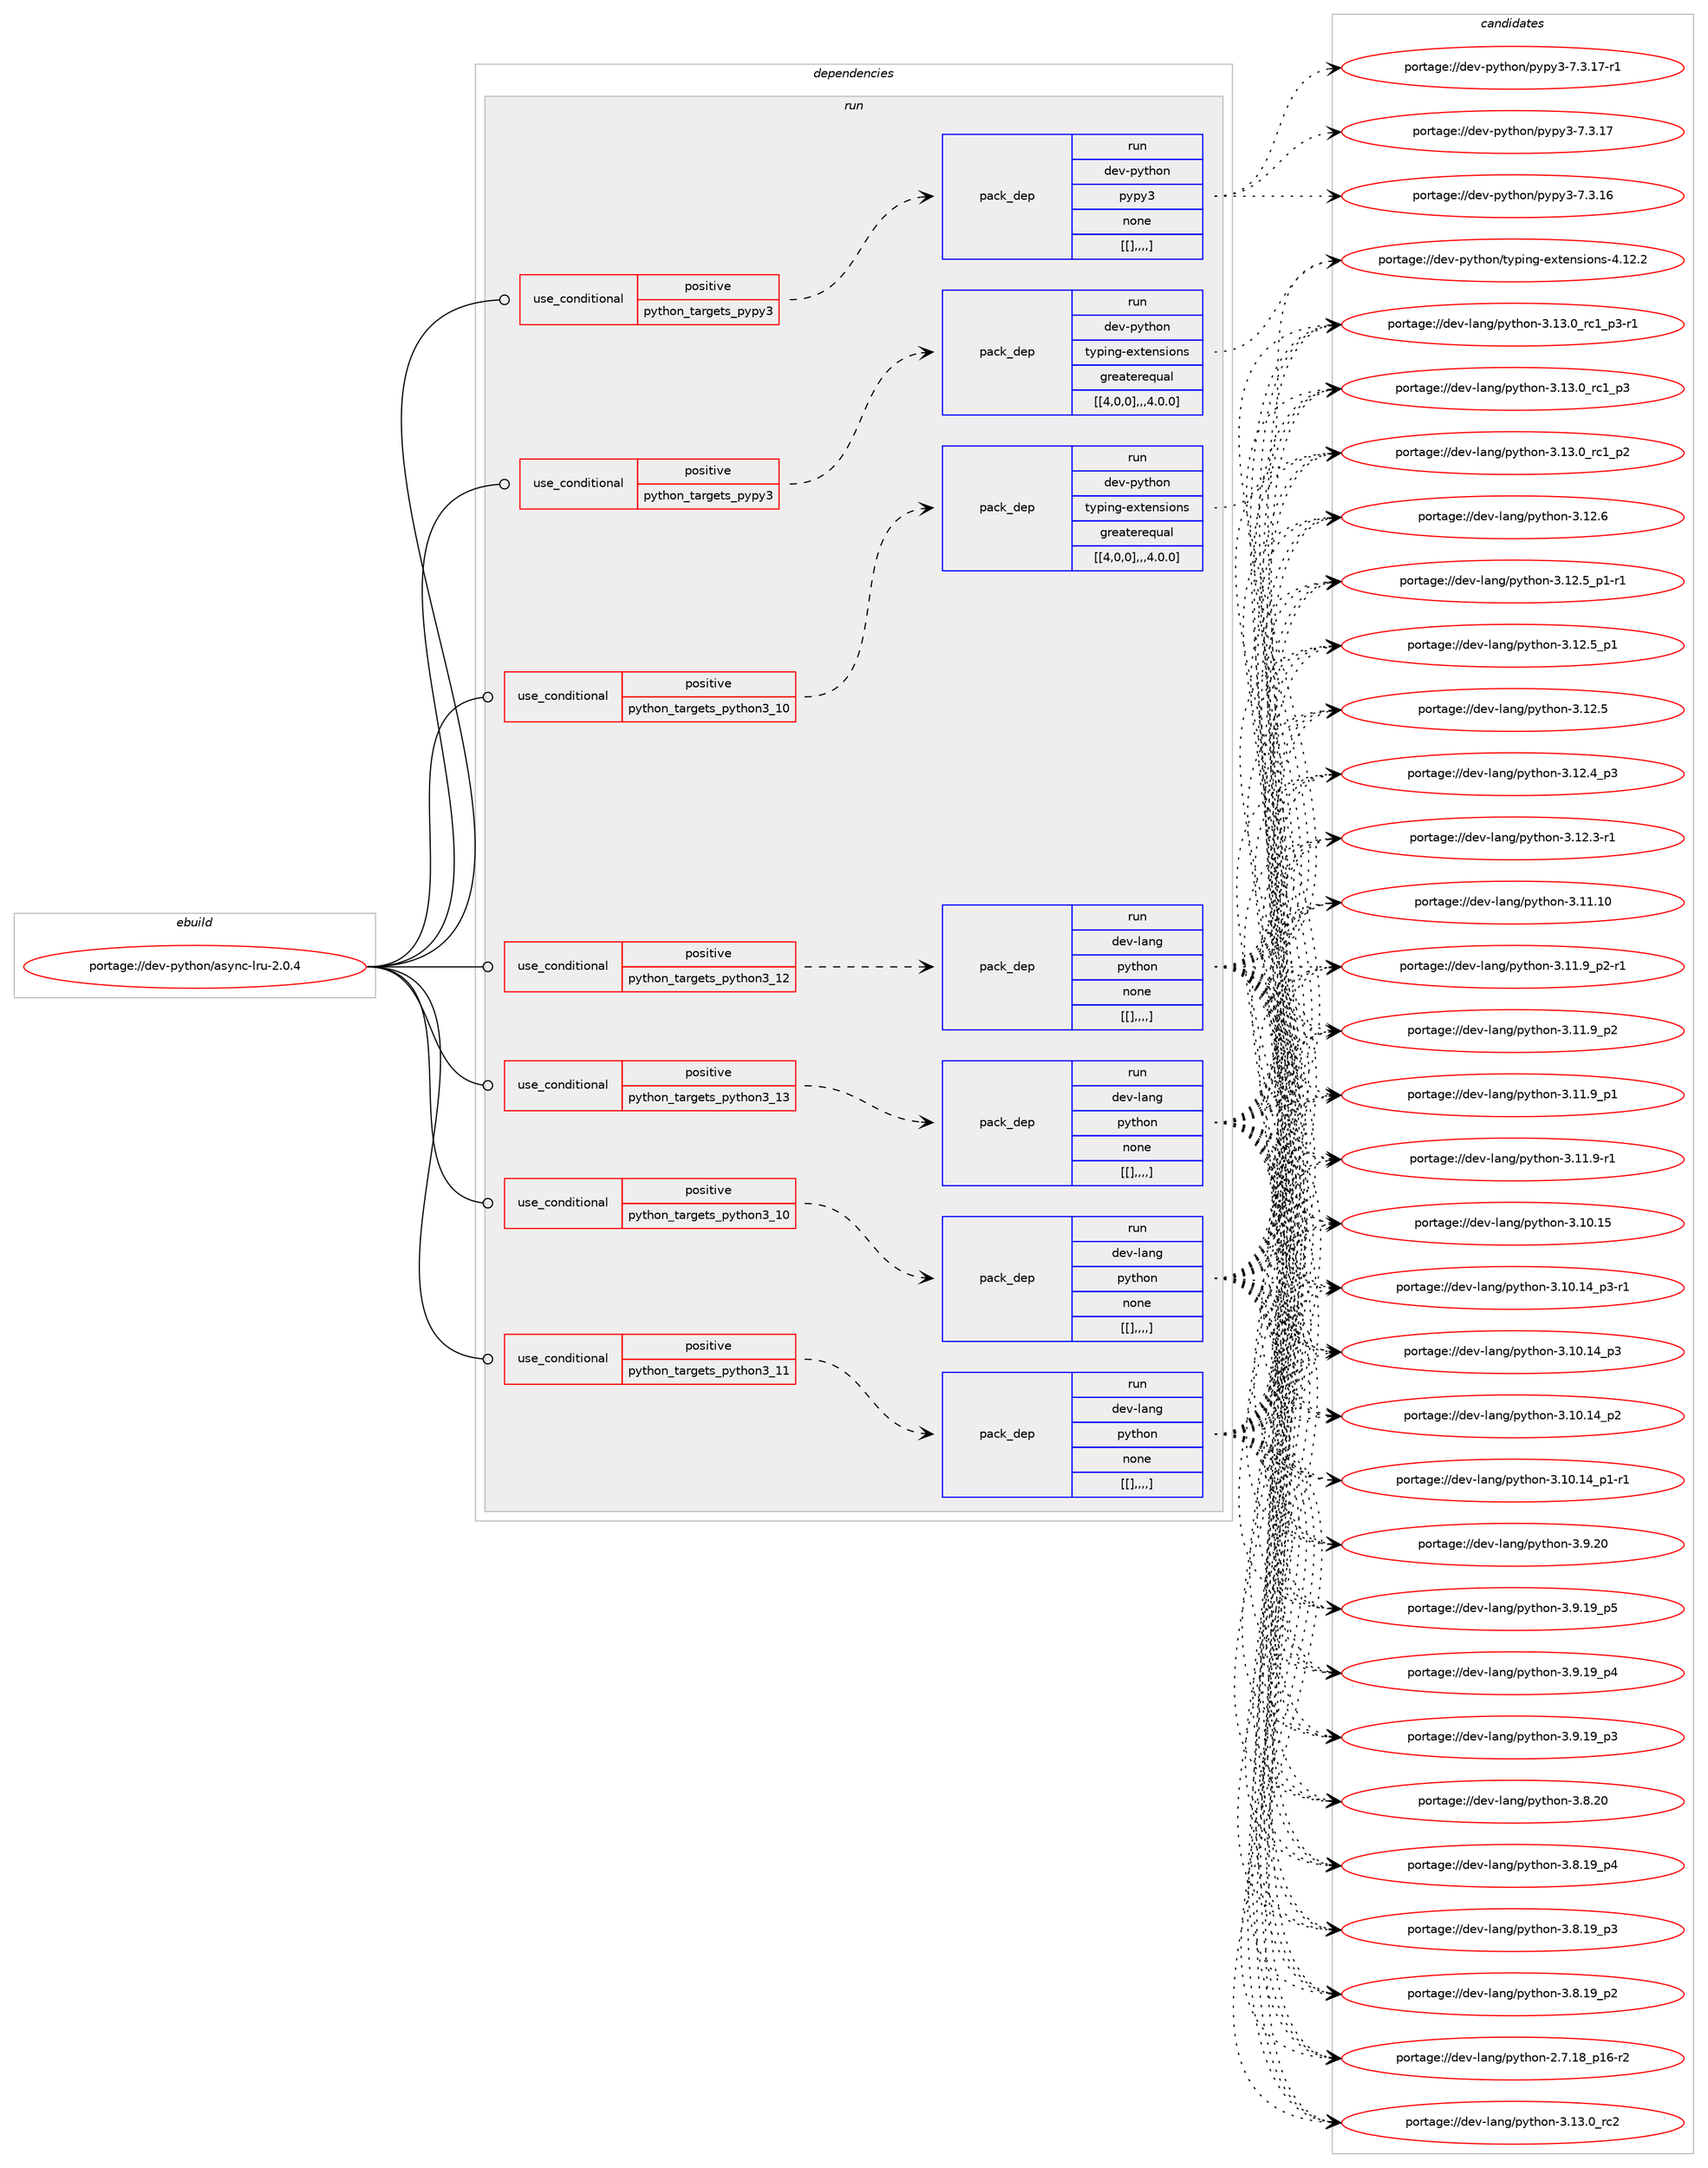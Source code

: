 digraph prolog {

# *************
# Graph options
# *************

newrank=true;
concentrate=true;
compound=true;
graph [rankdir=LR,fontname=Helvetica,fontsize=10,ranksep=1.5];#, ranksep=2.5, nodesep=0.2];
edge  [arrowhead=vee];
node  [fontname=Helvetica,fontsize=10];

# **********
# The ebuild
# **********

subgraph cluster_leftcol {
color=gray;
label=<<i>ebuild</i>>;
id [label="portage://dev-python/async-lru-2.0.4", color=red, width=4, href="../dev-python/async-lru-2.0.4.svg"];
}

# ****************
# The dependencies
# ****************

subgraph cluster_midcol {
color=gray;
label=<<i>dependencies</i>>;
subgraph cluster_compile {
fillcolor="#eeeeee";
style=filled;
label=<<i>compile</i>>;
}
subgraph cluster_compileandrun {
fillcolor="#eeeeee";
style=filled;
label=<<i>compile and run</i>>;
}
subgraph cluster_run {
fillcolor="#eeeeee";
style=filled;
label=<<i>run</i>>;
subgraph cond31581 {
dependency143028 [label=<<TABLE BORDER="0" CELLBORDER="1" CELLSPACING="0" CELLPADDING="4"><TR><TD ROWSPAN="3" CELLPADDING="10">use_conditional</TD></TR><TR><TD>positive</TD></TR><TR><TD>python_targets_pypy3</TD></TR></TABLE>>, shape=none, color=red];
subgraph pack110234 {
dependency143029 [label=<<TABLE BORDER="0" CELLBORDER="1" CELLSPACING="0" CELLPADDING="4" WIDTH="220"><TR><TD ROWSPAN="6" CELLPADDING="30">pack_dep</TD></TR><TR><TD WIDTH="110">run</TD></TR><TR><TD>dev-python</TD></TR><TR><TD>pypy3</TD></TR><TR><TD>none</TD></TR><TR><TD>[[],,,,]</TD></TR></TABLE>>, shape=none, color=blue];
}
dependency143028:e -> dependency143029:w [weight=20,style="dashed",arrowhead="vee"];
}
id:e -> dependency143028:w [weight=20,style="solid",arrowhead="odot"];
subgraph cond31582 {
dependency143030 [label=<<TABLE BORDER="0" CELLBORDER="1" CELLSPACING="0" CELLPADDING="4"><TR><TD ROWSPAN="3" CELLPADDING="10">use_conditional</TD></TR><TR><TD>positive</TD></TR><TR><TD>python_targets_pypy3</TD></TR></TABLE>>, shape=none, color=red];
subgraph pack110235 {
dependency143031 [label=<<TABLE BORDER="0" CELLBORDER="1" CELLSPACING="0" CELLPADDING="4" WIDTH="220"><TR><TD ROWSPAN="6" CELLPADDING="30">pack_dep</TD></TR><TR><TD WIDTH="110">run</TD></TR><TR><TD>dev-python</TD></TR><TR><TD>typing-extensions</TD></TR><TR><TD>greaterequal</TD></TR><TR><TD>[[4,0,0],,,4.0.0]</TD></TR></TABLE>>, shape=none, color=blue];
}
dependency143030:e -> dependency143031:w [weight=20,style="dashed",arrowhead="vee"];
}
id:e -> dependency143030:w [weight=20,style="solid",arrowhead="odot"];
subgraph cond31583 {
dependency143032 [label=<<TABLE BORDER="0" CELLBORDER="1" CELLSPACING="0" CELLPADDING="4"><TR><TD ROWSPAN="3" CELLPADDING="10">use_conditional</TD></TR><TR><TD>positive</TD></TR><TR><TD>python_targets_python3_10</TD></TR></TABLE>>, shape=none, color=red];
subgraph pack110236 {
dependency143033 [label=<<TABLE BORDER="0" CELLBORDER="1" CELLSPACING="0" CELLPADDING="4" WIDTH="220"><TR><TD ROWSPAN="6" CELLPADDING="30">pack_dep</TD></TR><TR><TD WIDTH="110">run</TD></TR><TR><TD>dev-lang</TD></TR><TR><TD>python</TD></TR><TR><TD>none</TD></TR><TR><TD>[[],,,,]</TD></TR></TABLE>>, shape=none, color=blue];
}
dependency143032:e -> dependency143033:w [weight=20,style="dashed",arrowhead="vee"];
}
id:e -> dependency143032:w [weight=20,style="solid",arrowhead="odot"];
subgraph cond31584 {
dependency143034 [label=<<TABLE BORDER="0" CELLBORDER="1" CELLSPACING="0" CELLPADDING="4"><TR><TD ROWSPAN="3" CELLPADDING="10">use_conditional</TD></TR><TR><TD>positive</TD></TR><TR><TD>python_targets_python3_10</TD></TR></TABLE>>, shape=none, color=red];
subgraph pack110237 {
dependency143035 [label=<<TABLE BORDER="0" CELLBORDER="1" CELLSPACING="0" CELLPADDING="4" WIDTH="220"><TR><TD ROWSPAN="6" CELLPADDING="30">pack_dep</TD></TR><TR><TD WIDTH="110">run</TD></TR><TR><TD>dev-python</TD></TR><TR><TD>typing-extensions</TD></TR><TR><TD>greaterequal</TD></TR><TR><TD>[[4,0,0],,,4.0.0]</TD></TR></TABLE>>, shape=none, color=blue];
}
dependency143034:e -> dependency143035:w [weight=20,style="dashed",arrowhead="vee"];
}
id:e -> dependency143034:w [weight=20,style="solid",arrowhead="odot"];
subgraph cond31585 {
dependency143036 [label=<<TABLE BORDER="0" CELLBORDER="1" CELLSPACING="0" CELLPADDING="4"><TR><TD ROWSPAN="3" CELLPADDING="10">use_conditional</TD></TR><TR><TD>positive</TD></TR><TR><TD>python_targets_python3_11</TD></TR></TABLE>>, shape=none, color=red];
subgraph pack110238 {
dependency143037 [label=<<TABLE BORDER="0" CELLBORDER="1" CELLSPACING="0" CELLPADDING="4" WIDTH="220"><TR><TD ROWSPAN="6" CELLPADDING="30">pack_dep</TD></TR><TR><TD WIDTH="110">run</TD></TR><TR><TD>dev-lang</TD></TR><TR><TD>python</TD></TR><TR><TD>none</TD></TR><TR><TD>[[],,,,]</TD></TR></TABLE>>, shape=none, color=blue];
}
dependency143036:e -> dependency143037:w [weight=20,style="dashed",arrowhead="vee"];
}
id:e -> dependency143036:w [weight=20,style="solid",arrowhead="odot"];
subgraph cond31586 {
dependency143038 [label=<<TABLE BORDER="0" CELLBORDER="1" CELLSPACING="0" CELLPADDING="4"><TR><TD ROWSPAN="3" CELLPADDING="10">use_conditional</TD></TR><TR><TD>positive</TD></TR><TR><TD>python_targets_python3_12</TD></TR></TABLE>>, shape=none, color=red];
subgraph pack110239 {
dependency143039 [label=<<TABLE BORDER="0" CELLBORDER="1" CELLSPACING="0" CELLPADDING="4" WIDTH="220"><TR><TD ROWSPAN="6" CELLPADDING="30">pack_dep</TD></TR><TR><TD WIDTH="110">run</TD></TR><TR><TD>dev-lang</TD></TR><TR><TD>python</TD></TR><TR><TD>none</TD></TR><TR><TD>[[],,,,]</TD></TR></TABLE>>, shape=none, color=blue];
}
dependency143038:e -> dependency143039:w [weight=20,style="dashed",arrowhead="vee"];
}
id:e -> dependency143038:w [weight=20,style="solid",arrowhead="odot"];
subgraph cond31587 {
dependency143040 [label=<<TABLE BORDER="0" CELLBORDER="1" CELLSPACING="0" CELLPADDING="4"><TR><TD ROWSPAN="3" CELLPADDING="10">use_conditional</TD></TR><TR><TD>positive</TD></TR><TR><TD>python_targets_python3_13</TD></TR></TABLE>>, shape=none, color=red];
subgraph pack110240 {
dependency143041 [label=<<TABLE BORDER="0" CELLBORDER="1" CELLSPACING="0" CELLPADDING="4" WIDTH="220"><TR><TD ROWSPAN="6" CELLPADDING="30">pack_dep</TD></TR><TR><TD WIDTH="110">run</TD></TR><TR><TD>dev-lang</TD></TR><TR><TD>python</TD></TR><TR><TD>none</TD></TR><TR><TD>[[],,,,]</TD></TR></TABLE>>, shape=none, color=blue];
}
dependency143040:e -> dependency143041:w [weight=20,style="dashed",arrowhead="vee"];
}
id:e -> dependency143040:w [weight=20,style="solid",arrowhead="odot"];
}
}

# **************
# The candidates
# **************

subgraph cluster_choices {
rank=same;
color=gray;
label=<<i>candidates</i>>;

subgraph choice110234 {
color=black;
nodesep=1;
choice100101118451121211161041111104711212111212151455546514649554511449 [label="portage://dev-python/pypy3-7.3.17-r1", color=red, width=4,href="../dev-python/pypy3-7.3.17-r1.svg"];
choice10010111845112121116104111110471121211121215145554651464955 [label="portage://dev-python/pypy3-7.3.17", color=red, width=4,href="../dev-python/pypy3-7.3.17.svg"];
choice10010111845112121116104111110471121211121215145554651464954 [label="portage://dev-python/pypy3-7.3.16", color=red, width=4,href="../dev-python/pypy3-7.3.16.svg"];
dependency143029:e -> choice100101118451121211161041111104711212111212151455546514649554511449:w [style=dotted,weight="100"];
dependency143029:e -> choice10010111845112121116104111110471121211121215145554651464955:w [style=dotted,weight="100"];
dependency143029:e -> choice10010111845112121116104111110471121211121215145554651464954:w [style=dotted,weight="100"];
}
subgraph choice110235 {
color=black;
nodesep=1;
choice10010111845112121116104111110471161211121051101034510112011610111011510511111011545524649504650 [label="portage://dev-python/typing-extensions-4.12.2", color=red, width=4,href="../dev-python/typing-extensions-4.12.2.svg"];
dependency143031:e -> choice10010111845112121116104111110471161211121051101034510112011610111011510511111011545524649504650:w [style=dotted,weight="100"];
}
subgraph choice110236 {
color=black;
nodesep=1;
choice10010111845108971101034711212111610411111045514649514648951149950 [label="portage://dev-lang/python-3.13.0_rc2", color=red, width=4,href="../dev-lang/python-3.13.0_rc2.svg"];
choice1001011184510897110103471121211161041111104551464951464895114994995112514511449 [label="portage://dev-lang/python-3.13.0_rc1_p3-r1", color=red, width=4,href="../dev-lang/python-3.13.0_rc1_p3-r1.svg"];
choice100101118451089711010347112121116104111110455146495146489511499499511251 [label="portage://dev-lang/python-3.13.0_rc1_p3", color=red, width=4,href="../dev-lang/python-3.13.0_rc1_p3.svg"];
choice100101118451089711010347112121116104111110455146495146489511499499511250 [label="portage://dev-lang/python-3.13.0_rc1_p2", color=red, width=4,href="../dev-lang/python-3.13.0_rc1_p2.svg"];
choice10010111845108971101034711212111610411111045514649504654 [label="portage://dev-lang/python-3.12.6", color=red, width=4,href="../dev-lang/python-3.12.6.svg"];
choice1001011184510897110103471121211161041111104551464950465395112494511449 [label="portage://dev-lang/python-3.12.5_p1-r1", color=red, width=4,href="../dev-lang/python-3.12.5_p1-r1.svg"];
choice100101118451089711010347112121116104111110455146495046539511249 [label="portage://dev-lang/python-3.12.5_p1", color=red, width=4,href="../dev-lang/python-3.12.5_p1.svg"];
choice10010111845108971101034711212111610411111045514649504653 [label="portage://dev-lang/python-3.12.5", color=red, width=4,href="../dev-lang/python-3.12.5.svg"];
choice100101118451089711010347112121116104111110455146495046529511251 [label="portage://dev-lang/python-3.12.4_p3", color=red, width=4,href="../dev-lang/python-3.12.4_p3.svg"];
choice100101118451089711010347112121116104111110455146495046514511449 [label="portage://dev-lang/python-3.12.3-r1", color=red, width=4,href="../dev-lang/python-3.12.3-r1.svg"];
choice1001011184510897110103471121211161041111104551464949464948 [label="portage://dev-lang/python-3.11.10", color=red, width=4,href="../dev-lang/python-3.11.10.svg"];
choice1001011184510897110103471121211161041111104551464949465795112504511449 [label="portage://dev-lang/python-3.11.9_p2-r1", color=red, width=4,href="../dev-lang/python-3.11.9_p2-r1.svg"];
choice100101118451089711010347112121116104111110455146494946579511250 [label="portage://dev-lang/python-3.11.9_p2", color=red, width=4,href="../dev-lang/python-3.11.9_p2.svg"];
choice100101118451089711010347112121116104111110455146494946579511249 [label="portage://dev-lang/python-3.11.9_p1", color=red, width=4,href="../dev-lang/python-3.11.9_p1.svg"];
choice100101118451089711010347112121116104111110455146494946574511449 [label="portage://dev-lang/python-3.11.9-r1", color=red, width=4,href="../dev-lang/python-3.11.9-r1.svg"];
choice1001011184510897110103471121211161041111104551464948464953 [label="portage://dev-lang/python-3.10.15", color=red, width=4,href="../dev-lang/python-3.10.15.svg"];
choice100101118451089711010347112121116104111110455146494846495295112514511449 [label="portage://dev-lang/python-3.10.14_p3-r1", color=red, width=4,href="../dev-lang/python-3.10.14_p3-r1.svg"];
choice10010111845108971101034711212111610411111045514649484649529511251 [label="portage://dev-lang/python-3.10.14_p3", color=red, width=4,href="../dev-lang/python-3.10.14_p3.svg"];
choice10010111845108971101034711212111610411111045514649484649529511250 [label="portage://dev-lang/python-3.10.14_p2", color=red, width=4,href="../dev-lang/python-3.10.14_p2.svg"];
choice100101118451089711010347112121116104111110455146494846495295112494511449 [label="portage://dev-lang/python-3.10.14_p1-r1", color=red, width=4,href="../dev-lang/python-3.10.14_p1-r1.svg"];
choice10010111845108971101034711212111610411111045514657465048 [label="portage://dev-lang/python-3.9.20", color=red, width=4,href="../dev-lang/python-3.9.20.svg"];
choice100101118451089711010347112121116104111110455146574649579511253 [label="portage://dev-lang/python-3.9.19_p5", color=red, width=4,href="../dev-lang/python-3.9.19_p5.svg"];
choice100101118451089711010347112121116104111110455146574649579511252 [label="portage://dev-lang/python-3.9.19_p4", color=red, width=4,href="../dev-lang/python-3.9.19_p4.svg"];
choice100101118451089711010347112121116104111110455146574649579511251 [label="portage://dev-lang/python-3.9.19_p3", color=red, width=4,href="../dev-lang/python-3.9.19_p3.svg"];
choice10010111845108971101034711212111610411111045514656465048 [label="portage://dev-lang/python-3.8.20", color=red, width=4,href="../dev-lang/python-3.8.20.svg"];
choice100101118451089711010347112121116104111110455146564649579511252 [label="portage://dev-lang/python-3.8.19_p4", color=red, width=4,href="../dev-lang/python-3.8.19_p4.svg"];
choice100101118451089711010347112121116104111110455146564649579511251 [label="portage://dev-lang/python-3.8.19_p3", color=red, width=4,href="../dev-lang/python-3.8.19_p3.svg"];
choice100101118451089711010347112121116104111110455146564649579511250 [label="portage://dev-lang/python-3.8.19_p2", color=red, width=4,href="../dev-lang/python-3.8.19_p2.svg"];
choice100101118451089711010347112121116104111110455046554649569511249544511450 [label="portage://dev-lang/python-2.7.18_p16-r2", color=red, width=4,href="../dev-lang/python-2.7.18_p16-r2.svg"];
dependency143033:e -> choice10010111845108971101034711212111610411111045514649514648951149950:w [style=dotted,weight="100"];
dependency143033:e -> choice1001011184510897110103471121211161041111104551464951464895114994995112514511449:w [style=dotted,weight="100"];
dependency143033:e -> choice100101118451089711010347112121116104111110455146495146489511499499511251:w [style=dotted,weight="100"];
dependency143033:e -> choice100101118451089711010347112121116104111110455146495146489511499499511250:w [style=dotted,weight="100"];
dependency143033:e -> choice10010111845108971101034711212111610411111045514649504654:w [style=dotted,weight="100"];
dependency143033:e -> choice1001011184510897110103471121211161041111104551464950465395112494511449:w [style=dotted,weight="100"];
dependency143033:e -> choice100101118451089711010347112121116104111110455146495046539511249:w [style=dotted,weight="100"];
dependency143033:e -> choice10010111845108971101034711212111610411111045514649504653:w [style=dotted,weight="100"];
dependency143033:e -> choice100101118451089711010347112121116104111110455146495046529511251:w [style=dotted,weight="100"];
dependency143033:e -> choice100101118451089711010347112121116104111110455146495046514511449:w [style=dotted,weight="100"];
dependency143033:e -> choice1001011184510897110103471121211161041111104551464949464948:w [style=dotted,weight="100"];
dependency143033:e -> choice1001011184510897110103471121211161041111104551464949465795112504511449:w [style=dotted,weight="100"];
dependency143033:e -> choice100101118451089711010347112121116104111110455146494946579511250:w [style=dotted,weight="100"];
dependency143033:e -> choice100101118451089711010347112121116104111110455146494946579511249:w [style=dotted,weight="100"];
dependency143033:e -> choice100101118451089711010347112121116104111110455146494946574511449:w [style=dotted,weight="100"];
dependency143033:e -> choice1001011184510897110103471121211161041111104551464948464953:w [style=dotted,weight="100"];
dependency143033:e -> choice100101118451089711010347112121116104111110455146494846495295112514511449:w [style=dotted,weight="100"];
dependency143033:e -> choice10010111845108971101034711212111610411111045514649484649529511251:w [style=dotted,weight="100"];
dependency143033:e -> choice10010111845108971101034711212111610411111045514649484649529511250:w [style=dotted,weight="100"];
dependency143033:e -> choice100101118451089711010347112121116104111110455146494846495295112494511449:w [style=dotted,weight="100"];
dependency143033:e -> choice10010111845108971101034711212111610411111045514657465048:w [style=dotted,weight="100"];
dependency143033:e -> choice100101118451089711010347112121116104111110455146574649579511253:w [style=dotted,weight="100"];
dependency143033:e -> choice100101118451089711010347112121116104111110455146574649579511252:w [style=dotted,weight="100"];
dependency143033:e -> choice100101118451089711010347112121116104111110455146574649579511251:w [style=dotted,weight="100"];
dependency143033:e -> choice10010111845108971101034711212111610411111045514656465048:w [style=dotted,weight="100"];
dependency143033:e -> choice100101118451089711010347112121116104111110455146564649579511252:w [style=dotted,weight="100"];
dependency143033:e -> choice100101118451089711010347112121116104111110455146564649579511251:w [style=dotted,weight="100"];
dependency143033:e -> choice100101118451089711010347112121116104111110455146564649579511250:w [style=dotted,weight="100"];
dependency143033:e -> choice100101118451089711010347112121116104111110455046554649569511249544511450:w [style=dotted,weight="100"];
}
subgraph choice110237 {
color=black;
nodesep=1;
choice10010111845112121116104111110471161211121051101034510112011610111011510511111011545524649504650 [label="portage://dev-python/typing-extensions-4.12.2", color=red, width=4,href="../dev-python/typing-extensions-4.12.2.svg"];
dependency143035:e -> choice10010111845112121116104111110471161211121051101034510112011610111011510511111011545524649504650:w [style=dotted,weight="100"];
}
subgraph choice110238 {
color=black;
nodesep=1;
choice10010111845108971101034711212111610411111045514649514648951149950 [label="portage://dev-lang/python-3.13.0_rc2", color=red, width=4,href="../dev-lang/python-3.13.0_rc2.svg"];
choice1001011184510897110103471121211161041111104551464951464895114994995112514511449 [label="portage://dev-lang/python-3.13.0_rc1_p3-r1", color=red, width=4,href="../dev-lang/python-3.13.0_rc1_p3-r1.svg"];
choice100101118451089711010347112121116104111110455146495146489511499499511251 [label="portage://dev-lang/python-3.13.0_rc1_p3", color=red, width=4,href="../dev-lang/python-3.13.0_rc1_p3.svg"];
choice100101118451089711010347112121116104111110455146495146489511499499511250 [label="portage://dev-lang/python-3.13.0_rc1_p2", color=red, width=4,href="../dev-lang/python-3.13.0_rc1_p2.svg"];
choice10010111845108971101034711212111610411111045514649504654 [label="portage://dev-lang/python-3.12.6", color=red, width=4,href="../dev-lang/python-3.12.6.svg"];
choice1001011184510897110103471121211161041111104551464950465395112494511449 [label="portage://dev-lang/python-3.12.5_p1-r1", color=red, width=4,href="../dev-lang/python-3.12.5_p1-r1.svg"];
choice100101118451089711010347112121116104111110455146495046539511249 [label="portage://dev-lang/python-3.12.5_p1", color=red, width=4,href="../dev-lang/python-3.12.5_p1.svg"];
choice10010111845108971101034711212111610411111045514649504653 [label="portage://dev-lang/python-3.12.5", color=red, width=4,href="../dev-lang/python-3.12.5.svg"];
choice100101118451089711010347112121116104111110455146495046529511251 [label="portage://dev-lang/python-3.12.4_p3", color=red, width=4,href="../dev-lang/python-3.12.4_p3.svg"];
choice100101118451089711010347112121116104111110455146495046514511449 [label="portage://dev-lang/python-3.12.3-r1", color=red, width=4,href="../dev-lang/python-3.12.3-r1.svg"];
choice1001011184510897110103471121211161041111104551464949464948 [label="portage://dev-lang/python-3.11.10", color=red, width=4,href="../dev-lang/python-3.11.10.svg"];
choice1001011184510897110103471121211161041111104551464949465795112504511449 [label="portage://dev-lang/python-3.11.9_p2-r1", color=red, width=4,href="../dev-lang/python-3.11.9_p2-r1.svg"];
choice100101118451089711010347112121116104111110455146494946579511250 [label="portage://dev-lang/python-3.11.9_p2", color=red, width=4,href="../dev-lang/python-3.11.9_p2.svg"];
choice100101118451089711010347112121116104111110455146494946579511249 [label="portage://dev-lang/python-3.11.9_p1", color=red, width=4,href="../dev-lang/python-3.11.9_p1.svg"];
choice100101118451089711010347112121116104111110455146494946574511449 [label="portage://dev-lang/python-3.11.9-r1", color=red, width=4,href="../dev-lang/python-3.11.9-r1.svg"];
choice1001011184510897110103471121211161041111104551464948464953 [label="portage://dev-lang/python-3.10.15", color=red, width=4,href="../dev-lang/python-3.10.15.svg"];
choice100101118451089711010347112121116104111110455146494846495295112514511449 [label="portage://dev-lang/python-3.10.14_p3-r1", color=red, width=4,href="../dev-lang/python-3.10.14_p3-r1.svg"];
choice10010111845108971101034711212111610411111045514649484649529511251 [label="portage://dev-lang/python-3.10.14_p3", color=red, width=4,href="../dev-lang/python-3.10.14_p3.svg"];
choice10010111845108971101034711212111610411111045514649484649529511250 [label="portage://dev-lang/python-3.10.14_p2", color=red, width=4,href="../dev-lang/python-3.10.14_p2.svg"];
choice100101118451089711010347112121116104111110455146494846495295112494511449 [label="portage://dev-lang/python-3.10.14_p1-r1", color=red, width=4,href="../dev-lang/python-3.10.14_p1-r1.svg"];
choice10010111845108971101034711212111610411111045514657465048 [label="portage://dev-lang/python-3.9.20", color=red, width=4,href="../dev-lang/python-3.9.20.svg"];
choice100101118451089711010347112121116104111110455146574649579511253 [label="portage://dev-lang/python-3.9.19_p5", color=red, width=4,href="../dev-lang/python-3.9.19_p5.svg"];
choice100101118451089711010347112121116104111110455146574649579511252 [label="portage://dev-lang/python-3.9.19_p4", color=red, width=4,href="../dev-lang/python-3.9.19_p4.svg"];
choice100101118451089711010347112121116104111110455146574649579511251 [label="portage://dev-lang/python-3.9.19_p3", color=red, width=4,href="../dev-lang/python-3.9.19_p3.svg"];
choice10010111845108971101034711212111610411111045514656465048 [label="portage://dev-lang/python-3.8.20", color=red, width=4,href="../dev-lang/python-3.8.20.svg"];
choice100101118451089711010347112121116104111110455146564649579511252 [label="portage://dev-lang/python-3.8.19_p4", color=red, width=4,href="../dev-lang/python-3.8.19_p4.svg"];
choice100101118451089711010347112121116104111110455146564649579511251 [label="portage://dev-lang/python-3.8.19_p3", color=red, width=4,href="../dev-lang/python-3.8.19_p3.svg"];
choice100101118451089711010347112121116104111110455146564649579511250 [label="portage://dev-lang/python-3.8.19_p2", color=red, width=4,href="../dev-lang/python-3.8.19_p2.svg"];
choice100101118451089711010347112121116104111110455046554649569511249544511450 [label="portage://dev-lang/python-2.7.18_p16-r2", color=red, width=4,href="../dev-lang/python-2.7.18_p16-r2.svg"];
dependency143037:e -> choice10010111845108971101034711212111610411111045514649514648951149950:w [style=dotted,weight="100"];
dependency143037:e -> choice1001011184510897110103471121211161041111104551464951464895114994995112514511449:w [style=dotted,weight="100"];
dependency143037:e -> choice100101118451089711010347112121116104111110455146495146489511499499511251:w [style=dotted,weight="100"];
dependency143037:e -> choice100101118451089711010347112121116104111110455146495146489511499499511250:w [style=dotted,weight="100"];
dependency143037:e -> choice10010111845108971101034711212111610411111045514649504654:w [style=dotted,weight="100"];
dependency143037:e -> choice1001011184510897110103471121211161041111104551464950465395112494511449:w [style=dotted,weight="100"];
dependency143037:e -> choice100101118451089711010347112121116104111110455146495046539511249:w [style=dotted,weight="100"];
dependency143037:e -> choice10010111845108971101034711212111610411111045514649504653:w [style=dotted,weight="100"];
dependency143037:e -> choice100101118451089711010347112121116104111110455146495046529511251:w [style=dotted,weight="100"];
dependency143037:e -> choice100101118451089711010347112121116104111110455146495046514511449:w [style=dotted,weight="100"];
dependency143037:e -> choice1001011184510897110103471121211161041111104551464949464948:w [style=dotted,weight="100"];
dependency143037:e -> choice1001011184510897110103471121211161041111104551464949465795112504511449:w [style=dotted,weight="100"];
dependency143037:e -> choice100101118451089711010347112121116104111110455146494946579511250:w [style=dotted,weight="100"];
dependency143037:e -> choice100101118451089711010347112121116104111110455146494946579511249:w [style=dotted,weight="100"];
dependency143037:e -> choice100101118451089711010347112121116104111110455146494946574511449:w [style=dotted,weight="100"];
dependency143037:e -> choice1001011184510897110103471121211161041111104551464948464953:w [style=dotted,weight="100"];
dependency143037:e -> choice100101118451089711010347112121116104111110455146494846495295112514511449:w [style=dotted,weight="100"];
dependency143037:e -> choice10010111845108971101034711212111610411111045514649484649529511251:w [style=dotted,weight="100"];
dependency143037:e -> choice10010111845108971101034711212111610411111045514649484649529511250:w [style=dotted,weight="100"];
dependency143037:e -> choice100101118451089711010347112121116104111110455146494846495295112494511449:w [style=dotted,weight="100"];
dependency143037:e -> choice10010111845108971101034711212111610411111045514657465048:w [style=dotted,weight="100"];
dependency143037:e -> choice100101118451089711010347112121116104111110455146574649579511253:w [style=dotted,weight="100"];
dependency143037:e -> choice100101118451089711010347112121116104111110455146574649579511252:w [style=dotted,weight="100"];
dependency143037:e -> choice100101118451089711010347112121116104111110455146574649579511251:w [style=dotted,weight="100"];
dependency143037:e -> choice10010111845108971101034711212111610411111045514656465048:w [style=dotted,weight="100"];
dependency143037:e -> choice100101118451089711010347112121116104111110455146564649579511252:w [style=dotted,weight="100"];
dependency143037:e -> choice100101118451089711010347112121116104111110455146564649579511251:w [style=dotted,weight="100"];
dependency143037:e -> choice100101118451089711010347112121116104111110455146564649579511250:w [style=dotted,weight="100"];
dependency143037:e -> choice100101118451089711010347112121116104111110455046554649569511249544511450:w [style=dotted,weight="100"];
}
subgraph choice110239 {
color=black;
nodesep=1;
choice10010111845108971101034711212111610411111045514649514648951149950 [label="portage://dev-lang/python-3.13.0_rc2", color=red, width=4,href="../dev-lang/python-3.13.0_rc2.svg"];
choice1001011184510897110103471121211161041111104551464951464895114994995112514511449 [label="portage://dev-lang/python-3.13.0_rc1_p3-r1", color=red, width=4,href="../dev-lang/python-3.13.0_rc1_p3-r1.svg"];
choice100101118451089711010347112121116104111110455146495146489511499499511251 [label="portage://dev-lang/python-3.13.0_rc1_p3", color=red, width=4,href="../dev-lang/python-3.13.0_rc1_p3.svg"];
choice100101118451089711010347112121116104111110455146495146489511499499511250 [label="portage://dev-lang/python-3.13.0_rc1_p2", color=red, width=4,href="../dev-lang/python-3.13.0_rc1_p2.svg"];
choice10010111845108971101034711212111610411111045514649504654 [label="portage://dev-lang/python-3.12.6", color=red, width=4,href="../dev-lang/python-3.12.6.svg"];
choice1001011184510897110103471121211161041111104551464950465395112494511449 [label="portage://dev-lang/python-3.12.5_p1-r1", color=red, width=4,href="../dev-lang/python-3.12.5_p1-r1.svg"];
choice100101118451089711010347112121116104111110455146495046539511249 [label="portage://dev-lang/python-3.12.5_p1", color=red, width=4,href="../dev-lang/python-3.12.5_p1.svg"];
choice10010111845108971101034711212111610411111045514649504653 [label="portage://dev-lang/python-3.12.5", color=red, width=4,href="../dev-lang/python-3.12.5.svg"];
choice100101118451089711010347112121116104111110455146495046529511251 [label="portage://dev-lang/python-3.12.4_p3", color=red, width=4,href="../dev-lang/python-3.12.4_p3.svg"];
choice100101118451089711010347112121116104111110455146495046514511449 [label="portage://dev-lang/python-3.12.3-r1", color=red, width=4,href="../dev-lang/python-3.12.3-r1.svg"];
choice1001011184510897110103471121211161041111104551464949464948 [label="portage://dev-lang/python-3.11.10", color=red, width=4,href="../dev-lang/python-3.11.10.svg"];
choice1001011184510897110103471121211161041111104551464949465795112504511449 [label="portage://dev-lang/python-3.11.9_p2-r1", color=red, width=4,href="../dev-lang/python-3.11.9_p2-r1.svg"];
choice100101118451089711010347112121116104111110455146494946579511250 [label="portage://dev-lang/python-3.11.9_p2", color=red, width=4,href="../dev-lang/python-3.11.9_p2.svg"];
choice100101118451089711010347112121116104111110455146494946579511249 [label="portage://dev-lang/python-3.11.9_p1", color=red, width=4,href="../dev-lang/python-3.11.9_p1.svg"];
choice100101118451089711010347112121116104111110455146494946574511449 [label="portage://dev-lang/python-3.11.9-r1", color=red, width=4,href="../dev-lang/python-3.11.9-r1.svg"];
choice1001011184510897110103471121211161041111104551464948464953 [label="portage://dev-lang/python-3.10.15", color=red, width=4,href="../dev-lang/python-3.10.15.svg"];
choice100101118451089711010347112121116104111110455146494846495295112514511449 [label="portage://dev-lang/python-3.10.14_p3-r1", color=red, width=4,href="../dev-lang/python-3.10.14_p3-r1.svg"];
choice10010111845108971101034711212111610411111045514649484649529511251 [label="portage://dev-lang/python-3.10.14_p3", color=red, width=4,href="../dev-lang/python-3.10.14_p3.svg"];
choice10010111845108971101034711212111610411111045514649484649529511250 [label="portage://dev-lang/python-3.10.14_p2", color=red, width=4,href="../dev-lang/python-3.10.14_p2.svg"];
choice100101118451089711010347112121116104111110455146494846495295112494511449 [label="portage://dev-lang/python-3.10.14_p1-r1", color=red, width=4,href="../dev-lang/python-3.10.14_p1-r1.svg"];
choice10010111845108971101034711212111610411111045514657465048 [label="portage://dev-lang/python-3.9.20", color=red, width=4,href="../dev-lang/python-3.9.20.svg"];
choice100101118451089711010347112121116104111110455146574649579511253 [label="portage://dev-lang/python-3.9.19_p5", color=red, width=4,href="../dev-lang/python-3.9.19_p5.svg"];
choice100101118451089711010347112121116104111110455146574649579511252 [label="portage://dev-lang/python-3.9.19_p4", color=red, width=4,href="../dev-lang/python-3.9.19_p4.svg"];
choice100101118451089711010347112121116104111110455146574649579511251 [label="portage://dev-lang/python-3.9.19_p3", color=red, width=4,href="../dev-lang/python-3.9.19_p3.svg"];
choice10010111845108971101034711212111610411111045514656465048 [label="portage://dev-lang/python-3.8.20", color=red, width=4,href="../dev-lang/python-3.8.20.svg"];
choice100101118451089711010347112121116104111110455146564649579511252 [label="portage://dev-lang/python-3.8.19_p4", color=red, width=4,href="../dev-lang/python-3.8.19_p4.svg"];
choice100101118451089711010347112121116104111110455146564649579511251 [label="portage://dev-lang/python-3.8.19_p3", color=red, width=4,href="../dev-lang/python-3.8.19_p3.svg"];
choice100101118451089711010347112121116104111110455146564649579511250 [label="portage://dev-lang/python-3.8.19_p2", color=red, width=4,href="../dev-lang/python-3.8.19_p2.svg"];
choice100101118451089711010347112121116104111110455046554649569511249544511450 [label="portage://dev-lang/python-2.7.18_p16-r2", color=red, width=4,href="../dev-lang/python-2.7.18_p16-r2.svg"];
dependency143039:e -> choice10010111845108971101034711212111610411111045514649514648951149950:w [style=dotted,weight="100"];
dependency143039:e -> choice1001011184510897110103471121211161041111104551464951464895114994995112514511449:w [style=dotted,weight="100"];
dependency143039:e -> choice100101118451089711010347112121116104111110455146495146489511499499511251:w [style=dotted,weight="100"];
dependency143039:e -> choice100101118451089711010347112121116104111110455146495146489511499499511250:w [style=dotted,weight="100"];
dependency143039:e -> choice10010111845108971101034711212111610411111045514649504654:w [style=dotted,weight="100"];
dependency143039:e -> choice1001011184510897110103471121211161041111104551464950465395112494511449:w [style=dotted,weight="100"];
dependency143039:e -> choice100101118451089711010347112121116104111110455146495046539511249:w [style=dotted,weight="100"];
dependency143039:e -> choice10010111845108971101034711212111610411111045514649504653:w [style=dotted,weight="100"];
dependency143039:e -> choice100101118451089711010347112121116104111110455146495046529511251:w [style=dotted,weight="100"];
dependency143039:e -> choice100101118451089711010347112121116104111110455146495046514511449:w [style=dotted,weight="100"];
dependency143039:e -> choice1001011184510897110103471121211161041111104551464949464948:w [style=dotted,weight="100"];
dependency143039:e -> choice1001011184510897110103471121211161041111104551464949465795112504511449:w [style=dotted,weight="100"];
dependency143039:e -> choice100101118451089711010347112121116104111110455146494946579511250:w [style=dotted,weight="100"];
dependency143039:e -> choice100101118451089711010347112121116104111110455146494946579511249:w [style=dotted,weight="100"];
dependency143039:e -> choice100101118451089711010347112121116104111110455146494946574511449:w [style=dotted,weight="100"];
dependency143039:e -> choice1001011184510897110103471121211161041111104551464948464953:w [style=dotted,weight="100"];
dependency143039:e -> choice100101118451089711010347112121116104111110455146494846495295112514511449:w [style=dotted,weight="100"];
dependency143039:e -> choice10010111845108971101034711212111610411111045514649484649529511251:w [style=dotted,weight="100"];
dependency143039:e -> choice10010111845108971101034711212111610411111045514649484649529511250:w [style=dotted,weight="100"];
dependency143039:e -> choice100101118451089711010347112121116104111110455146494846495295112494511449:w [style=dotted,weight="100"];
dependency143039:e -> choice10010111845108971101034711212111610411111045514657465048:w [style=dotted,weight="100"];
dependency143039:e -> choice100101118451089711010347112121116104111110455146574649579511253:w [style=dotted,weight="100"];
dependency143039:e -> choice100101118451089711010347112121116104111110455146574649579511252:w [style=dotted,weight="100"];
dependency143039:e -> choice100101118451089711010347112121116104111110455146574649579511251:w [style=dotted,weight="100"];
dependency143039:e -> choice10010111845108971101034711212111610411111045514656465048:w [style=dotted,weight="100"];
dependency143039:e -> choice100101118451089711010347112121116104111110455146564649579511252:w [style=dotted,weight="100"];
dependency143039:e -> choice100101118451089711010347112121116104111110455146564649579511251:w [style=dotted,weight="100"];
dependency143039:e -> choice100101118451089711010347112121116104111110455146564649579511250:w [style=dotted,weight="100"];
dependency143039:e -> choice100101118451089711010347112121116104111110455046554649569511249544511450:w [style=dotted,weight="100"];
}
subgraph choice110240 {
color=black;
nodesep=1;
choice10010111845108971101034711212111610411111045514649514648951149950 [label="portage://dev-lang/python-3.13.0_rc2", color=red, width=4,href="../dev-lang/python-3.13.0_rc2.svg"];
choice1001011184510897110103471121211161041111104551464951464895114994995112514511449 [label="portage://dev-lang/python-3.13.0_rc1_p3-r1", color=red, width=4,href="../dev-lang/python-3.13.0_rc1_p3-r1.svg"];
choice100101118451089711010347112121116104111110455146495146489511499499511251 [label="portage://dev-lang/python-3.13.0_rc1_p3", color=red, width=4,href="../dev-lang/python-3.13.0_rc1_p3.svg"];
choice100101118451089711010347112121116104111110455146495146489511499499511250 [label="portage://dev-lang/python-3.13.0_rc1_p2", color=red, width=4,href="../dev-lang/python-3.13.0_rc1_p2.svg"];
choice10010111845108971101034711212111610411111045514649504654 [label="portage://dev-lang/python-3.12.6", color=red, width=4,href="../dev-lang/python-3.12.6.svg"];
choice1001011184510897110103471121211161041111104551464950465395112494511449 [label="portage://dev-lang/python-3.12.5_p1-r1", color=red, width=4,href="../dev-lang/python-3.12.5_p1-r1.svg"];
choice100101118451089711010347112121116104111110455146495046539511249 [label="portage://dev-lang/python-3.12.5_p1", color=red, width=4,href="../dev-lang/python-3.12.5_p1.svg"];
choice10010111845108971101034711212111610411111045514649504653 [label="portage://dev-lang/python-3.12.5", color=red, width=4,href="../dev-lang/python-3.12.5.svg"];
choice100101118451089711010347112121116104111110455146495046529511251 [label="portage://dev-lang/python-3.12.4_p3", color=red, width=4,href="../dev-lang/python-3.12.4_p3.svg"];
choice100101118451089711010347112121116104111110455146495046514511449 [label="portage://dev-lang/python-3.12.3-r1", color=red, width=4,href="../dev-lang/python-3.12.3-r1.svg"];
choice1001011184510897110103471121211161041111104551464949464948 [label="portage://dev-lang/python-3.11.10", color=red, width=4,href="../dev-lang/python-3.11.10.svg"];
choice1001011184510897110103471121211161041111104551464949465795112504511449 [label="portage://dev-lang/python-3.11.9_p2-r1", color=red, width=4,href="../dev-lang/python-3.11.9_p2-r1.svg"];
choice100101118451089711010347112121116104111110455146494946579511250 [label="portage://dev-lang/python-3.11.9_p2", color=red, width=4,href="../dev-lang/python-3.11.9_p2.svg"];
choice100101118451089711010347112121116104111110455146494946579511249 [label="portage://dev-lang/python-3.11.9_p1", color=red, width=4,href="../dev-lang/python-3.11.9_p1.svg"];
choice100101118451089711010347112121116104111110455146494946574511449 [label="portage://dev-lang/python-3.11.9-r1", color=red, width=4,href="../dev-lang/python-3.11.9-r1.svg"];
choice1001011184510897110103471121211161041111104551464948464953 [label="portage://dev-lang/python-3.10.15", color=red, width=4,href="../dev-lang/python-3.10.15.svg"];
choice100101118451089711010347112121116104111110455146494846495295112514511449 [label="portage://dev-lang/python-3.10.14_p3-r1", color=red, width=4,href="../dev-lang/python-3.10.14_p3-r1.svg"];
choice10010111845108971101034711212111610411111045514649484649529511251 [label="portage://dev-lang/python-3.10.14_p3", color=red, width=4,href="../dev-lang/python-3.10.14_p3.svg"];
choice10010111845108971101034711212111610411111045514649484649529511250 [label="portage://dev-lang/python-3.10.14_p2", color=red, width=4,href="../dev-lang/python-3.10.14_p2.svg"];
choice100101118451089711010347112121116104111110455146494846495295112494511449 [label="portage://dev-lang/python-3.10.14_p1-r1", color=red, width=4,href="../dev-lang/python-3.10.14_p1-r1.svg"];
choice10010111845108971101034711212111610411111045514657465048 [label="portage://dev-lang/python-3.9.20", color=red, width=4,href="../dev-lang/python-3.9.20.svg"];
choice100101118451089711010347112121116104111110455146574649579511253 [label="portage://dev-lang/python-3.9.19_p5", color=red, width=4,href="../dev-lang/python-3.9.19_p5.svg"];
choice100101118451089711010347112121116104111110455146574649579511252 [label="portage://dev-lang/python-3.9.19_p4", color=red, width=4,href="../dev-lang/python-3.9.19_p4.svg"];
choice100101118451089711010347112121116104111110455146574649579511251 [label="portage://dev-lang/python-3.9.19_p3", color=red, width=4,href="../dev-lang/python-3.9.19_p3.svg"];
choice10010111845108971101034711212111610411111045514656465048 [label="portage://dev-lang/python-3.8.20", color=red, width=4,href="../dev-lang/python-3.8.20.svg"];
choice100101118451089711010347112121116104111110455146564649579511252 [label="portage://dev-lang/python-3.8.19_p4", color=red, width=4,href="../dev-lang/python-3.8.19_p4.svg"];
choice100101118451089711010347112121116104111110455146564649579511251 [label="portage://dev-lang/python-3.8.19_p3", color=red, width=4,href="../dev-lang/python-3.8.19_p3.svg"];
choice100101118451089711010347112121116104111110455146564649579511250 [label="portage://dev-lang/python-3.8.19_p2", color=red, width=4,href="../dev-lang/python-3.8.19_p2.svg"];
choice100101118451089711010347112121116104111110455046554649569511249544511450 [label="portage://dev-lang/python-2.7.18_p16-r2", color=red, width=4,href="../dev-lang/python-2.7.18_p16-r2.svg"];
dependency143041:e -> choice10010111845108971101034711212111610411111045514649514648951149950:w [style=dotted,weight="100"];
dependency143041:e -> choice1001011184510897110103471121211161041111104551464951464895114994995112514511449:w [style=dotted,weight="100"];
dependency143041:e -> choice100101118451089711010347112121116104111110455146495146489511499499511251:w [style=dotted,weight="100"];
dependency143041:e -> choice100101118451089711010347112121116104111110455146495146489511499499511250:w [style=dotted,weight="100"];
dependency143041:e -> choice10010111845108971101034711212111610411111045514649504654:w [style=dotted,weight="100"];
dependency143041:e -> choice1001011184510897110103471121211161041111104551464950465395112494511449:w [style=dotted,weight="100"];
dependency143041:e -> choice100101118451089711010347112121116104111110455146495046539511249:w [style=dotted,weight="100"];
dependency143041:e -> choice10010111845108971101034711212111610411111045514649504653:w [style=dotted,weight="100"];
dependency143041:e -> choice100101118451089711010347112121116104111110455146495046529511251:w [style=dotted,weight="100"];
dependency143041:e -> choice100101118451089711010347112121116104111110455146495046514511449:w [style=dotted,weight="100"];
dependency143041:e -> choice1001011184510897110103471121211161041111104551464949464948:w [style=dotted,weight="100"];
dependency143041:e -> choice1001011184510897110103471121211161041111104551464949465795112504511449:w [style=dotted,weight="100"];
dependency143041:e -> choice100101118451089711010347112121116104111110455146494946579511250:w [style=dotted,weight="100"];
dependency143041:e -> choice100101118451089711010347112121116104111110455146494946579511249:w [style=dotted,weight="100"];
dependency143041:e -> choice100101118451089711010347112121116104111110455146494946574511449:w [style=dotted,weight="100"];
dependency143041:e -> choice1001011184510897110103471121211161041111104551464948464953:w [style=dotted,weight="100"];
dependency143041:e -> choice100101118451089711010347112121116104111110455146494846495295112514511449:w [style=dotted,weight="100"];
dependency143041:e -> choice10010111845108971101034711212111610411111045514649484649529511251:w [style=dotted,weight="100"];
dependency143041:e -> choice10010111845108971101034711212111610411111045514649484649529511250:w [style=dotted,weight="100"];
dependency143041:e -> choice100101118451089711010347112121116104111110455146494846495295112494511449:w [style=dotted,weight="100"];
dependency143041:e -> choice10010111845108971101034711212111610411111045514657465048:w [style=dotted,weight="100"];
dependency143041:e -> choice100101118451089711010347112121116104111110455146574649579511253:w [style=dotted,weight="100"];
dependency143041:e -> choice100101118451089711010347112121116104111110455146574649579511252:w [style=dotted,weight="100"];
dependency143041:e -> choice100101118451089711010347112121116104111110455146574649579511251:w [style=dotted,weight="100"];
dependency143041:e -> choice10010111845108971101034711212111610411111045514656465048:w [style=dotted,weight="100"];
dependency143041:e -> choice100101118451089711010347112121116104111110455146564649579511252:w [style=dotted,weight="100"];
dependency143041:e -> choice100101118451089711010347112121116104111110455146564649579511251:w [style=dotted,weight="100"];
dependency143041:e -> choice100101118451089711010347112121116104111110455146564649579511250:w [style=dotted,weight="100"];
dependency143041:e -> choice100101118451089711010347112121116104111110455046554649569511249544511450:w [style=dotted,weight="100"];
}
}

}
